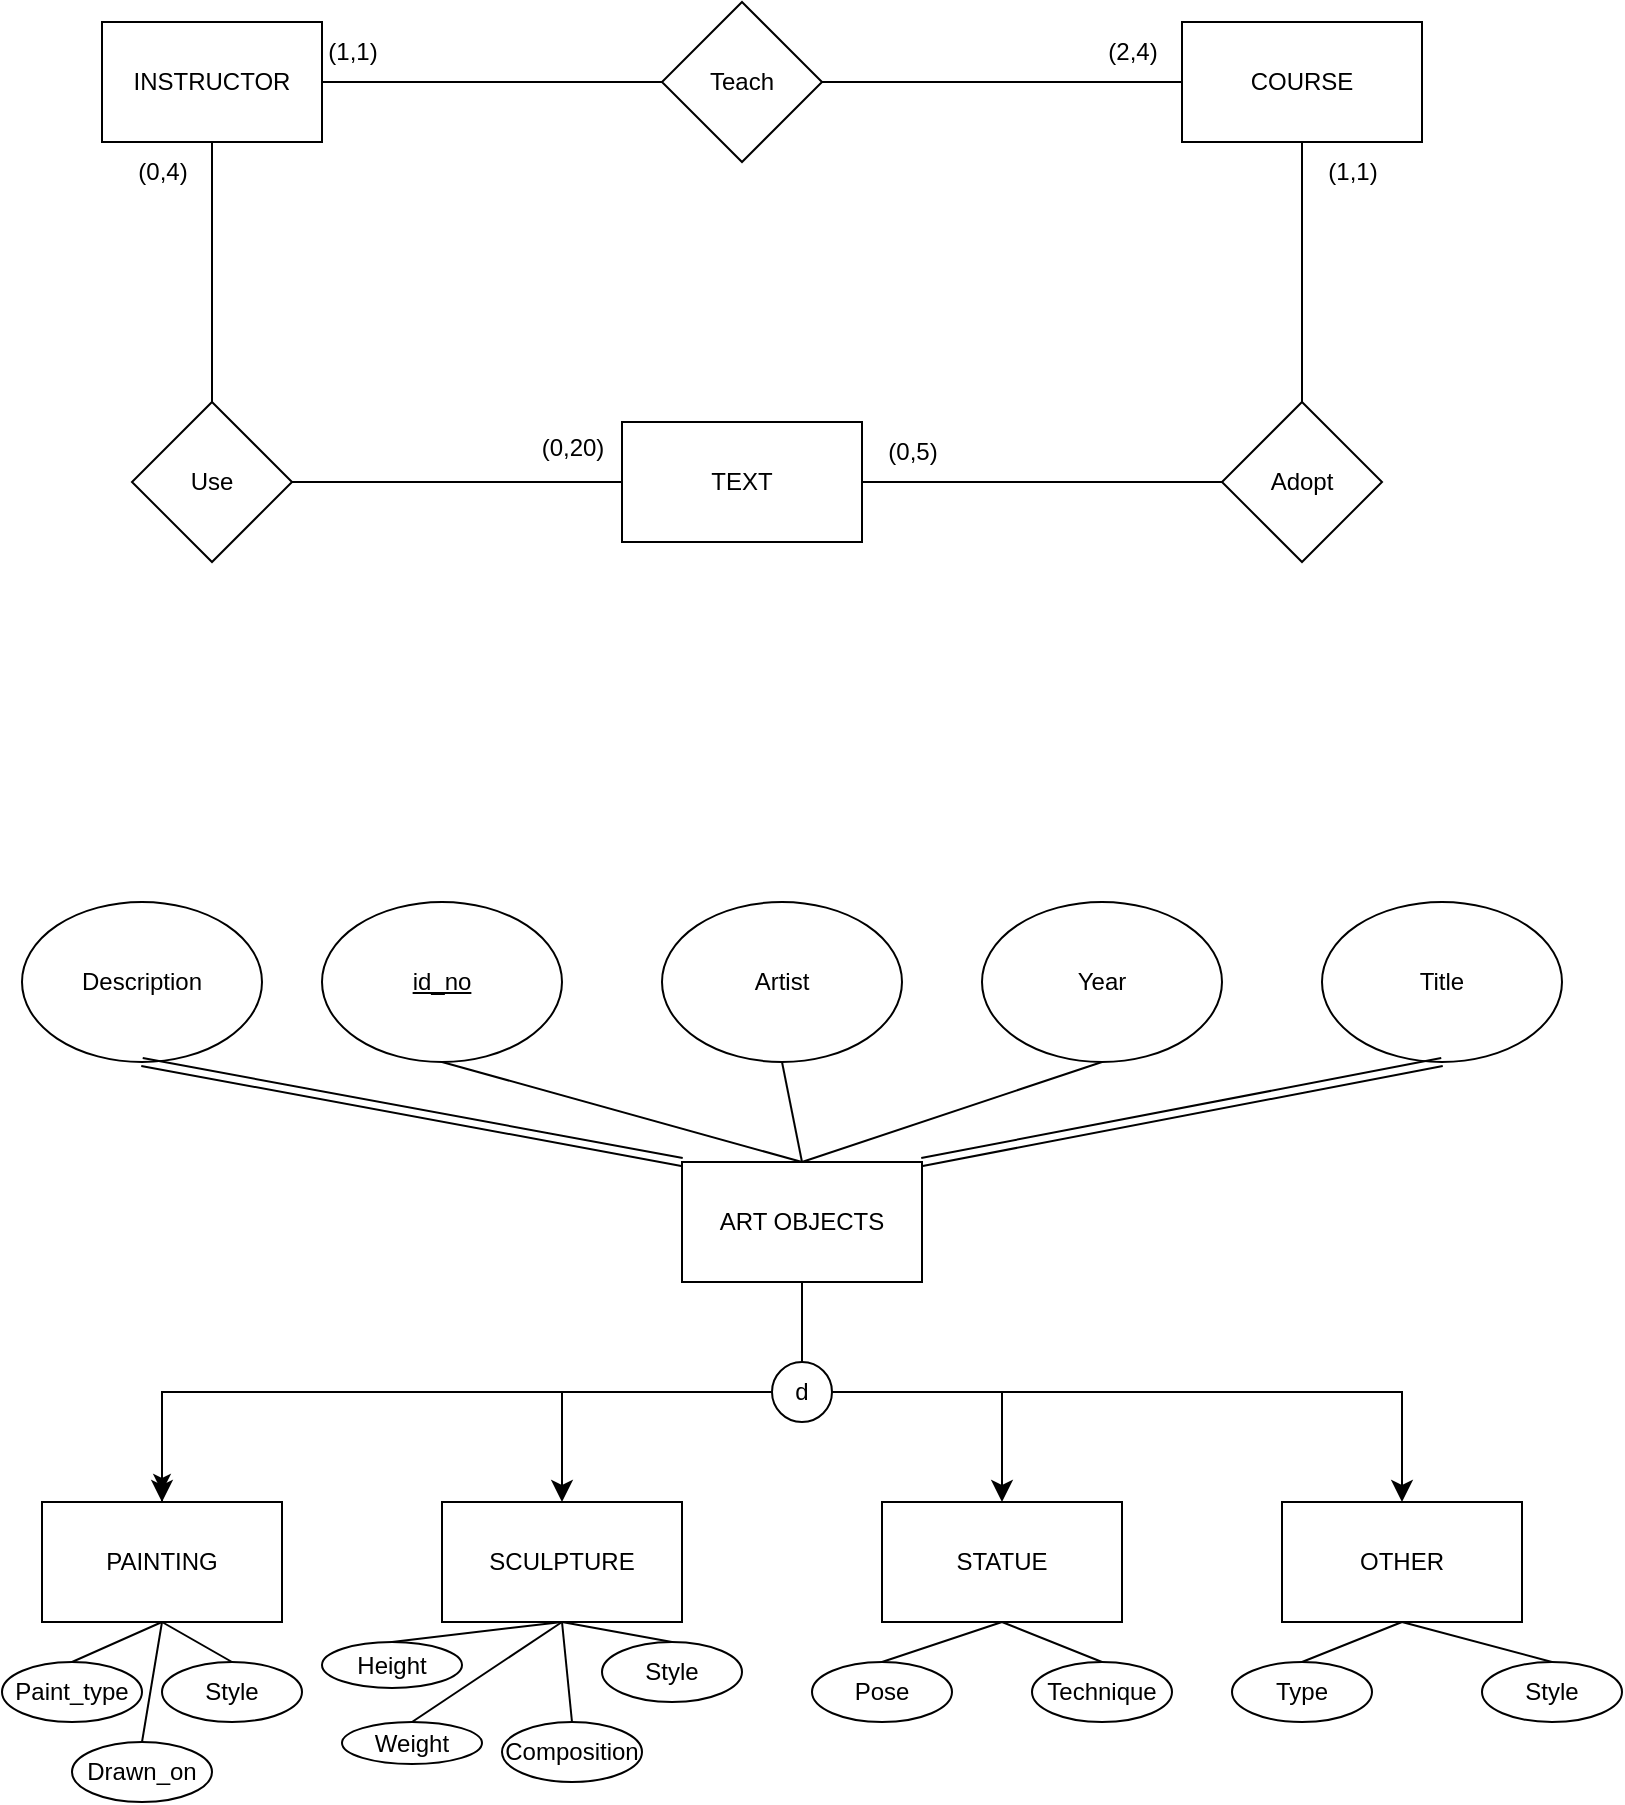 <mxfile version="23.1.2" type="github" pages="2">
  <diagram name="Page-1" id="CaNZ8n2m0tggLO_jEfQz">
    <mxGraphModel dx="1042" dy="617" grid="1" gridSize="10" guides="1" tooltips="1" connect="1" arrows="1" fold="1" page="1" pageScale="1" pageWidth="850" pageHeight="1100" math="0" shadow="0">
      <root>
        <mxCell id="0" />
        <mxCell id="1" parent="0" />
        <mxCell id="p_BzXTWLdtQN97JeLFjP-1" value="INSTRUCTOR" style="rounded=0;whiteSpace=wrap;html=1;" parent="1" vertex="1">
          <mxGeometry x="70" y="90" width="110" height="60" as="geometry" />
        </mxCell>
        <mxCell id="p_BzXTWLdtQN97JeLFjP-2" value="COURSE" style="rounded=0;whiteSpace=wrap;html=1;" parent="1" vertex="1">
          <mxGeometry x="610" y="90" width="120" height="60" as="geometry" />
        </mxCell>
        <mxCell id="p_BzXTWLdtQN97JeLFjP-3" value="TEXT" style="rounded=0;whiteSpace=wrap;html=1;" parent="1" vertex="1">
          <mxGeometry x="330" y="290" width="120" height="60" as="geometry" />
        </mxCell>
        <mxCell id="p_BzXTWLdtQN97JeLFjP-4" value="Teach" style="rhombus;whiteSpace=wrap;html=1;" parent="1" vertex="1">
          <mxGeometry x="350" y="80" width="80" height="80" as="geometry" />
        </mxCell>
        <mxCell id="p_BzXTWLdtQN97JeLFjP-5" value="Use" style="rhombus;whiteSpace=wrap;html=1;" parent="1" vertex="1">
          <mxGeometry x="85" y="280" width="80" height="80" as="geometry" />
        </mxCell>
        <mxCell id="p_BzXTWLdtQN97JeLFjP-6" value="Adopt" style="rhombus;whiteSpace=wrap;html=1;" parent="1" vertex="1">
          <mxGeometry x="630" y="280" width="80" height="80" as="geometry" />
        </mxCell>
        <mxCell id="p_BzXTWLdtQN97JeLFjP-7" value="" style="endArrow=none;html=1;rounded=0;entryX=0.5;entryY=1;entryDx=0;entryDy=0;exitX=0.5;exitY=0;exitDx=0;exitDy=0;" parent="1" source="p_BzXTWLdtQN97JeLFjP-6" target="p_BzXTWLdtQN97JeLFjP-2" edge="1">
          <mxGeometry width="50" height="50" relative="1" as="geometry">
            <mxPoint x="670" y="270" as="sourcePoint" />
            <mxPoint x="450" y="300" as="targetPoint" />
          </mxGeometry>
        </mxCell>
        <mxCell id="p_BzXTWLdtQN97JeLFjP-8" value="" style="endArrow=none;html=1;rounded=0;entryX=1;entryY=0.5;entryDx=0;entryDy=0;exitX=0;exitY=0.5;exitDx=0;exitDy=0;" parent="1" source="p_BzXTWLdtQN97JeLFjP-2" target="p_BzXTWLdtQN97JeLFjP-4" edge="1">
          <mxGeometry width="50" height="50" relative="1" as="geometry">
            <mxPoint x="400" y="350" as="sourcePoint" />
            <mxPoint x="450" y="300" as="targetPoint" />
          </mxGeometry>
        </mxCell>
        <mxCell id="p_BzXTWLdtQN97JeLFjP-9" value="" style="endArrow=none;html=1;rounded=0;exitX=1;exitY=0.5;exitDx=0;exitDy=0;entryX=0;entryY=0.5;entryDx=0;entryDy=0;" parent="1" source="p_BzXTWLdtQN97JeLFjP-1" target="p_BzXTWLdtQN97JeLFjP-4" edge="1">
          <mxGeometry width="50" height="50" relative="1" as="geometry">
            <mxPoint x="400" y="350" as="sourcePoint" />
            <mxPoint x="450" y="300" as="targetPoint" />
          </mxGeometry>
        </mxCell>
        <mxCell id="p_BzXTWLdtQN97JeLFjP-10" value="" style="endArrow=none;html=1;rounded=0;exitX=0;exitY=0.5;exitDx=0;exitDy=0;entryX=1;entryY=0.5;entryDx=0;entryDy=0;" parent="1" source="p_BzXTWLdtQN97JeLFjP-6" target="p_BzXTWLdtQN97JeLFjP-3" edge="1">
          <mxGeometry width="50" height="50" relative="1" as="geometry">
            <mxPoint x="400" y="350" as="sourcePoint" />
            <mxPoint x="450" y="300" as="targetPoint" />
          </mxGeometry>
        </mxCell>
        <mxCell id="p_BzXTWLdtQN97JeLFjP-11" value="" style="endArrow=none;html=1;rounded=0;entryX=1;entryY=0.5;entryDx=0;entryDy=0;exitX=0;exitY=0.5;exitDx=0;exitDy=0;" parent="1" source="p_BzXTWLdtQN97JeLFjP-3" target="p_BzXTWLdtQN97JeLFjP-5" edge="1">
          <mxGeometry width="50" height="50" relative="1" as="geometry">
            <mxPoint x="400" y="350" as="sourcePoint" />
            <mxPoint x="450" y="300" as="targetPoint" />
          </mxGeometry>
        </mxCell>
        <mxCell id="p_BzXTWLdtQN97JeLFjP-12" value="" style="endArrow=none;html=1;rounded=0;entryX=0.5;entryY=1;entryDx=0;entryDy=0;" parent="1" source="p_BzXTWLdtQN97JeLFjP-5" target="p_BzXTWLdtQN97JeLFjP-1" edge="1">
          <mxGeometry width="50" height="50" relative="1" as="geometry">
            <mxPoint x="400" y="350" as="sourcePoint" />
            <mxPoint x="450" y="300" as="targetPoint" />
          </mxGeometry>
        </mxCell>
        <mxCell id="p_BzXTWLdtQN97JeLFjP-13" value="(2,4)" style="text;html=1;align=center;verticalAlign=middle;resizable=0;points=[];autosize=1;strokeColor=none;fillColor=none;" parent="1" vertex="1">
          <mxGeometry x="560" y="90" width="50" height="30" as="geometry" />
        </mxCell>
        <mxCell id="p_BzXTWLdtQN97JeLFjP-15" value="(1,1)" style="text;html=1;align=center;verticalAlign=middle;resizable=0;points=[];autosize=1;strokeColor=none;fillColor=none;" parent="1" vertex="1">
          <mxGeometry x="670" y="150" width="50" height="30" as="geometry" />
        </mxCell>
        <mxCell id="p_BzXTWLdtQN97JeLFjP-16" value="(0,5)" style="text;html=1;align=center;verticalAlign=middle;resizable=0;points=[];autosize=1;strokeColor=none;fillColor=none;" parent="1" vertex="1">
          <mxGeometry x="450" y="290" width="50" height="30" as="geometry" />
        </mxCell>
        <mxCell id="p_BzXTWLdtQN97JeLFjP-17" value="(0,20)" style="text;html=1;align=center;verticalAlign=middle;resizable=0;points=[];autosize=1;strokeColor=none;fillColor=none;" parent="1" vertex="1">
          <mxGeometry x="280" y="288" width="50" height="30" as="geometry" />
        </mxCell>
        <mxCell id="p_BzXTWLdtQN97JeLFjP-18" value="ART OBJECTS" style="rounded=0;whiteSpace=wrap;html=1;" parent="1" vertex="1">
          <mxGeometry x="360" y="660" width="120" height="60" as="geometry" />
        </mxCell>
        <mxCell id="p_BzXTWLdtQN97JeLFjP-19" value="&lt;u&gt;id_no&lt;/u&gt;" style="ellipse;whiteSpace=wrap;html=1;" parent="1" vertex="1">
          <mxGeometry x="180" y="530" width="120" height="80" as="geometry" />
        </mxCell>
        <mxCell id="p_BzXTWLdtQN97JeLFjP-20" value="Artist" style="ellipse;whiteSpace=wrap;html=1;" parent="1" vertex="1">
          <mxGeometry x="350" y="530" width="120" height="80" as="geometry" />
        </mxCell>
        <mxCell id="p_BzXTWLdtQN97JeLFjP-21" value="Year" style="ellipse;whiteSpace=wrap;html=1;" parent="1" vertex="1">
          <mxGeometry x="510" y="530" width="120" height="80" as="geometry" />
        </mxCell>
        <mxCell id="p_BzXTWLdtQN97JeLFjP-22" value="Title" style="ellipse;whiteSpace=wrap;html=1;" parent="1" vertex="1">
          <mxGeometry x="680" y="530" width="120" height="80" as="geometry" />
        </mxCell>
        <mxCell id="p_BzXTWLdtQN97JeLFjP-23" value="Description" style="ellipse;whiteSpace=wrap;html=1;" parent="1" vertex="1">
          <mxGeometry x="30" y="530" width="120" height="80" as="geometry" />
        </mxCell>
        <mxCell id="p_BzXTWLdtQN97JeLFjP-24" value="" style="endArrow=none;html=1;rounded=0;entryX=0.5;entryY=1;entryDx=0;entryDy=0;exitX=0.5;exitY=0;exitDx=0;exitDy=0;" parent="1" source="p_BzXTWLdtQN97JeLFjP-18" target="p_BzXTWLdtQN97JeLFjP-20" edge="1">
          <mxGeometry width="50" height="50" relative="1" as="geometry">
            <mxPoint x="400" y="720" as="sourcePoint" />
            <mxPoint x="450" y="670" as="targetPoint" />
          </mxGeometry>
        </mxCell>
        <mxCell id="p_BzXTWLdtQN97JeLFjP-25" value="" style="endArrow=none;html=1;rounded=0;entryX=0.5;entryY=1;entryDx=0;entryDy=0;exitX=0.5;exitY=0;exitDx=0;exitDy=0;" parent="1" source="p_BzXTWLdtQN97JeLFjP-18" target="p_BzXTWLdtQN97JeLFjP-21" edge="1">
          <mxGeometry width="50" height="50" relative="1" as="geometry">
            <mxPoint x="400" y="720" as="sourcePoint" />
            <mxPoint x="450" y="670" as="targetPoint" />
          </mxGeometry>
        </mxCell>
        <mxCell id="p_BzXTWLdtQN97JeLFjP-27" value="" style="endArrow=none;html=1;rounded=0;entryX=0.5;entryY=1;entryDx=0;entryDy=0;exitX=0.5;exitY=0;exitDx=0;exitDy=0;" parent="1" source="p_BzXTWLdtQN97JeLFjP-18" target="p_BzXTWLdtQN97JeLFjP-19" edge="1">
          <mxGeometry width="50" height="50" relative="1" as="geometry">
            <mxPoint x="400" y="720" as="sourcePoint" />
            <mxPoint x="450" y="670" as="targetPoint" />
          </mxGeometry>
        </mxCell>
        <mxCell id="p_BzXTWLdtQN97JeLFjP-29" value="" style="shape=link;html=1;rounded=0;exitX=0.5;exitY=1;exitDx=0;exitDy=0;entryX=0;entryY=0;entryDx=0;entryDy=0;" parent="1" source="p_BzXTWLdtQN97JeLFjP-23" target="p_BzXTWLdtQN97JeLFjP-18" edge="1">
          <mxGeometry width="100" relative="1" as="geometry">
            <mxPoint x="370" y="690" as="sourcePoint" />
            <mxPoint x="470" y="690" as="targetPoint" />
          </mxGeometry>
        </mxCell>
        <mxCell id="p_BzXTWLdtQN97JeLFjP-30" value="" style="shape=link;html=1;rounded=0;entryX=0.5;entryY=1;entryDx=0;entryDy=0;exitX=1;exitY=0;exitDx=0;exitDy=0;" parent="1" source="p_BzXTWLdtQN97JeLFjP-18" target="p_BzXTWLdtQN97JeLFjP-22" edge="1">
          <mxGeometry width="100" relative="1" as="geometry">
            <mxPoint x="370" y="690" as="sourcePoint" />
            <mxPoint x="470" y="690" as="targetPoint" />
          </mxGeometry>
        </mxCell>
        <mxCell id="p_BzXTWLdtQN97JeLFjP-31" value="d" style="ellipse;whiteSpace=wrap;html=1;aspect=fixed;" parent="1" vertex="1">
          <mxGeometry x="405" y="760" width="30" height="30" as="geometry" />
        </mxCell>
        <mxCell id="p_BzXTWLdtQN97JeLFjP-32" value="" style="endArrow=none;html=1;rounded=0;entryX=0.5;entryY=0;entryDx=0;entryDy=0;exitX=0.5;exitY=1;exitDx=0;exitDy=0;" parent="1" source="p_BzXTWLdtQN97JeLFjP-18" target="p_BzXTWLdtQN97JeLFjP-31" edge="1">
          <mxGeometry width="50" height="50" relative="1" as="geometry">
            <mxPoint x="400" y="720" as="sourcePoint" />
            <mxPoint x="450" y="670" as="targetPoint" />
          </mxGeometry>
        </mxCell>
        <mxCell id="p_BzXTWLdtQN97JeLFjP-40" style="edgeStyle=orthogonalEdgeStyle;rounded=0;orthogonalLoop=1;jettySize=auto;html=1;" parent="1" source="p_BzXTWLdtQN97JeLFjP-33" edge="1">
          <mxGeometry relative="1" as="geometry">
            <mxPoint x="100" y="825" as="targetPoint" />
          </mxGeometry>
        </mxCell>
        <mxCell id="p_BzXTWLdtQN97JeLFjP-33" value="PAINTING" style="rounded=0;whiteSpace=wrap;html=1;" parent="1" vertex="1">
          <mxGeometry x="40" y="830" width="120" height="60" as="geometry" />
        </mxCell>
        <mxCell id="p_BzXTWLdtQN97JeLFjP-34" value="SCULPTURE" style="rounded=0;whiteSpace=wrap;html=1;" parent="1" vertex="1">
          <mxGeometry x="240" y="830" width="120" height="60" as="geometry" />
        </mxCell>
        <mxCell id="p_BzXTWLdtQN97JeLFjP-35" value="STATUE" style="rounded=0;whiteSpace=wrap;html=1;" parent="1" vertex="1">
          <mxGeometry x="460" y="830" width="120" height="60" as="geometry" />
        </mxCell>
        <mxCell id="p_BzXTWLdtQN97JeLFjP-36" value="OTHER" style="rounded=0;whiteSpace=wrap;html=1;" parent="1" vertex="1">
          <mxGeometry x="660" y="830" width="120" height="60" as="geometry" />
        </mxCell>
        <mxCell id="p_BzXTWLdtQN97JeLFjP-37" value="" style="edgeStyle=segmentEdgeStyle;endArrow=classic;html=1;curved=0;rounded=0;endSize=8;startSize=8;exitX=1;exitY=0.5;exitDx=0;exitDy=0;entryX=0.5;entryY=0;entryDx=0;entryDy=0;" parent="1" source="p_BzXTWLdtQN97JeLFjP-31" target="p_BzXTWLdtQN97JeLFjP-36" edge="1">
          <mxGeometry width="50" height="50" relative="1" as="geometry">
            <mxPoint x="400" y="830" as="sourcePoint" />
            <mxPoint x="450" y="780" as="targetPoint" />
          </mxGeometry>
        </mxCell>
        <mxCell id="p_BzXTWLdtQN97JeLFjP-38" value="" style="edgeStyle=segmentEdgeStyle;endArrow=classic;html=1;curved=0;rounded=0;endSize=8;startSize=8;entryX=0.5;entryY=0;entryDx=0;entryDy=0;exitX=1;exitY=0.5;exitDx=0;exitDy=0;" parent="1" source="p_BzXTWLdtQN97JeLFjP-31" target="p_BzXTWLdtQN97JeLFjP-35" edge="1">
          <mxGeometry width="50" height="50" relative="1" as="geometry">
            <mxPoint x="400" y="830" as="sourcePoint" />
            <mxPoint x="450" y="780" as="targetPoint" />
          </mxGeometry>
        </mxCell>
        <mxCell id="p_BzXTWLdtQN97JeLFjP-39" value="" style="edgeStyle=segmentEdgeStyle;endArrow=classic;html=1;curved=0;rounded=0;endSize=8;startSize=8;exitX=0;exitY=0.5;exitDx=0;exitDy=0;entryX=0.5;entryY=0;entryDx=0;entryDy=0;" parent="1" source="p_BzXTWLdtQN97JeLFjP-31" target="p_BzXTWLdtQN97JeLFjP-33" edge="1">
          <mxGeometry width="50" height="50" relative="1" as="geometry">
            <mxPoint x="400" y="830" as="sourcePoint" />
            <mxPoint x="100" y="820" as="targetPoint" />
          </mxGeometry>
        </mxCell>
        <mxCell id="p_BzXTWLdtQN97JeLFjP-41" value="" style="edgeStyle=segmentEdgeStyle;endArrow=classic;html=1;curved=0;rounded=0;endSize=8;startSize=8;exitX=0;exitY=0.5;exitDx=0;exitDy=0;entryX=0.5;entryY=0;entryDx=0;entryDy=0;" parent="1" source="p_BzXTWLdtQN97JeLFjP-31" target="p_BzXTWLdtQN97JeLFjP-34" edge="1">
          <mxGeometry width="50" height="50" relative="1" as="geometry">
            <mxPoint x="400" y="830" as="sourcePoint" />
            <mxPoint x="450" y="780" as="targetPoint" />
          </mxGeometry>
        </mxCell>
        <mxCell id="p_BzXTWLdtQN97JeLFjP-42" value="Height" style="ellipse;whiteSpace=wrap;html=1;" parent="1" vertex="1">
          <mxGeometry x="180" y="900" width="70" height="23" as="geometry" />
        </mxCell>
        <mxCell id="p_BzXTWLdtQN97JeLFjP-43" value="Weight" style="ellipse;whiteSpace=wrap;html=1;" parent="1" vertex="1">
          <mxGeometry x="190" y="940" width="70" height="21" as="geometry" />
        </mxCell>
        <mxCell id="p_BzXTWLdtQN97JeLFjP-44" value="Composition" style="ellipse;whiteSpace=wrap;html=1;" parent="1" vertex="1">
          <mxGeometry x="270" y="940" width="70" height="30" as="geometry" />
        </mxCell>
        <mxCell id="p_BzXTWLdtQN97JeLFjP-45" value="Style" style="ellipse;whiteSpace=wrap;html=1;" parent="1" vertex="1">
          <mxGeometry x="320" y="900" width="70" height="30" as="geometry" />
        </mxCell>
        <mxCell id="p_BzXTWLdtQN97JeLFjP-48" value="" style="endArrow=none;html=1;rounded=0;exitX=0.5;exitY=1;exitDx=0;exitDy=0;entryX=0.5;entryY=0;entryDx=0;entryDy=0;" parent="1" source="p_BzXTWLdtQN97JeLFjP-34" target="p_BzXTWLdtQN97JeLFjP-42" edge="1">
          <mxGeometry width="50" height="50" relative="1" as="geometry">
            <mxPoint x="400" y="870" as="sourcePoint" />
            <mxPoint x="450" y="820" as="targetPoint" />
          </mxGeometry>
        </mxCell>
        <mxCell id="p_BzXTWLdtQN97JeLFjP-49" value="" style="endArrow=none;html=1;rounded=0;exitX=0.5;exitY=1;exitDx=0;exitDy=0;entryX=0.5;entryY=0;entryDx=0;entryDy=0;" parent="1" source="p_BzXTWLdtQN97JeLFjP-34" target="p_BzXTWLdtQN97JeLFjP-43" edge="1">
          <mxGeometry width="50" height="50" relative="1" as="geometry">
            <mxPoint x="400" y="870" as="sourcePoint" />
            <mxPoint x="450" y="820" as="targetPoint" />
          </mxGeometry>
        </mxCell>
        <mxCell id="p_BzXTWLdtQN97JeLFjP-50" value="" style="endArrow=none;html=1;rounded=0;exitX=0.5;exitY=1;exitDx=0;exitDy=0;entryX=0.5;entryY=0;entryDx=0;entryDy=0;" parent="1" source="p_BzXTWLdtQN97JeLFjP-34" target="p_BzXTWLdtQN97JeLFjP-44" edge="1">
          <mxGeometry width="50" height="50" relative="1" as="geometry">
            <mxPoint x="400" y="870" as="sourcePoint" />
            <mxPoint x="450" y="820" as="targetPoint" />
          </mxGeometry>
        </mxCell>
        <mxCell id="p_BzXTWLdtQN97JeLFjP-51" value="" style="endArrow=none;html=1;rounded=0;exitX=0.5;exitY=1;exitDx=0;exitDy=0;entryX=0.5;entryY=0;entryDx=0;entryDy=0;" parent="1" source="p_BzXTWLdtQN97JeLFjP-34" target="p_BzXTWLdtQN97JeLFjP-45" edge="1">
          <mxGeometry width="50" height="50" relative="1" as="geometry">
            <mxPoint x="400" y="870" as="sourcePoint" />
            <mxPoint x="450" y="820" as="targetPoint" />
          </mxGeometry>
        </mxCell>
        <mxCell id="p_BzXTWLdtQN97JeLFjP-52" value="Pose" style="ellipse;whiteSpace=wrap;html=1;" parent="1" vertex="1">
          <mxGeometry x="425" y="910" width="70" height="30" as="geometry" />
        </mxCell>
        <mxCell id="p_BzXTWLdtQN97JeLFjP-53" value="Technique" style="ellipse;whiteSpace=wrap;html=1;" parent="1" vertex="1">
          <mxGeometry x="535" y="910" width="70" height="30" as="geometry" />
        </mxCell>
        <mxCell id="p_BzXTWLdtQN97JeLFjP-54" value="" style="endArrow=none;html=1;rounded=0;exitX=0.5;exitY=0;exitDx=0;exitDy=0;entryX=0.5;entryY=1;entryDx=0;entryDy=0;" parent="1" source="p_BzXTWLdtQN97JeLFjP-52" target="p_BzXTWLdtQN97JeLFjP-35" edge="1">
          <mxGeometry width="50" height="50" relative="1" as="geometry">
            <mxPoint x="310" y="900" as="sourcePoint" />
            <mxPoint x="315" y="950" as="targetPoint" />
          </mxGeometry>
        </mxCell>
        <mxCell id="p_BzXTWLdtQN97JeLFjP-55" value="" style="endArrow=none;html=1;rounded=0;exitX=0.5;exitY=0;exitDx=0;exitDy=0;entryX=0.5;entryY=1;entryDx=0;entryDy=0;" parent="1" source="p_BzXTWLdtQN97JeLFjP-53" target="p_BzXTWLdtQN97JeLFjP-35" edge="1">
          <mxGeometry width="50" height="50" relative="1" as="geometry">
            <mxPoint x="495" y="930" as="sourcePoint" />
            <mxPoint x="530" y="900" as="targetPoint" />
          </mxGeometry>
        </mxCell>
        <mxCell id="p_BzXTWLdtQN97JeLFjP-56" value="Type" style="ellipse;whiteSpace=wrap;html=1;" parent="1" vertex="1">
          <mxGeometry x="635" y="910" width="70" height="30" as="geometry" />
        </mxCell>
        <mxCell id="p_BzXTWLdtQN97JeLFjP-57" value="Style" style="ellipse;whiteSpace=wrap;html=1;" parent="1" vertex="1">
          <mxGeometry x="760" y="910" width="70" height="30" as="geometry" />
        </mxCell>
        <mxCell id="p_BzXTWLdtQN97JeLFjP-58" value="" style="endArrow=none;html=1;rounded=0;exitX=0.5;exitY=1;exitDx=0;exitDy=0;entryX=0.5;entryY=0;entryDx=0;entryDy=0;" parent="1" source="p_BzXTWLdtQN97JeLFjP-36" target="p_BzXTWLdtQN97JeLFjP-56" edge="1">
          <mxGeometry width="50" height="50" relative="1" as="geometry">
            <mxPoint x="580" y="920" as="sourcePoint" />
            <mxPoint x="530" y="900" as="targetPoint" />
          </mxGeometry>
        </mxCell>
        <mxCell id="p_BzXTWLdtQN97JeLFjP-59" value="" style="endArrow=none;html=1;rounded=0;exitX=0.5;exitY=1;exitDx=0;exitDy=0;entryX=0.5;entryY=0;entryDx=0;entryDy=0;" parent="1" source="p_BzXTWLdtQN97JeLFjP-36" target="p_BzXTWLdtQN97JeLFjP-57" edge="1">
          <mxGeometry width="50" height="50" relative="1" as="geometry">
            <mxPoint x="730" y="900" as="sourcePoint" />
            <mxPoint x="705" y="920" as="targetPoint" />
          </mxGeometry>
        </mxCell>
        <mxCell id="p_BzXTWLdtQN97JeLFjP-61" value="Paint_type" style="ellipse;whiteSpace=wrap;html=1;" parent="1" vertex="1">
          <mxGeometry x="20" y="910" width="70" height="30" as="geometry" />
        </mxCell>
        <mxCell id="p_BzXTWLdtQN97JeLFjP-63" value="Style" style="ellipse;whiteSpace=wrap;html=1;" parent="1" vertex="1">
          <mxGeometry x="100" y="910" width="70" height="30" as="geometry" />
        </mxCell>
        <mxCell id="p_BzXTWLdtQN97JeLFjP-64" value="Drawn_on" style="ellipse;whiteSpace=wrap;html=1;" parent="1" vertex="1">
          <mxGeometry x="55" y="950" width="70" height="30" as="geometry" />
        </mxCell>
        <mxCell id="p_BzXTWLdtQN97JeLFjP-65" value="" style="endArrow=none;html=1;rounded=0;exitX=0.5;exitY=0;exitDx=0;exitDy=0;entryX=0.5;entryY=1;entryDx=0;entryDy=0;" parent="1" source="p_BzXTWLdtQN97JeLFjP-64" target="p_BzXTWLdtQN97JeLFjP-33" edge="1">
          <mxGeometry width="50" height="50" relative="1" as="geometry">
            <mxPoint x="310" y="900" as="sourcePoint" />
            <mxPoint x="235" y="950" as="targetPoint" />
          </mxGeometry>
        </mxCell>
        <mxCell id="p_BzXTWLdtQN97JeLFjP-66" value="" style="endArrow=none;html=1;rounded=0;exitX=0.5;exitY=0;exitDx=0;exitDy=0;entryX=0.5;entryY=1;entryDx=0;entryDy=0;" parent="1" source="p_BzXTWLdtQN97JeLFjP-63" target="p_BzXTWLdtQN97JeLFjP-33" edge="1">
          <mxGeometry width="50" height="50" relative="1" as="geometry">
            <mxPoint x="100" y="990" as="sourcePoint" />
            <mxPoint x="110" y="900" as="targetPoint" />
          </mxGeometry>
        </mxCell>
        <mxCell id="p_BzXTWLdtQN97JeLFjP-67" value="" style="endArrow=none;html=1;rounded=0;exitX=0.5;exitY=0;exitDx=0;exitDy=0;" parent="1" source="p_BzXTWLdtQN97JeLFjP-61" edge="1">
          <mxGeometry width="50" height="50" relative="1" as="geometry">
            <mxPoint x="145" y="920" as="sourcePoint" />
            <mxPoint x="100" y="890" as="targetPoint" />
          </mxGeometry>
        </mxCell>
        <mxCell id="jRf7b5fxW3TEgO4AXqEt-1" value="(1,1)" style="text;html=1;align=center;verticalAlign=middle;resizable=0;points=[];autosize=1;strokeColor=none;fillColor=none;" parent="1" vertex="1">
          <mxGeometry x="170" y="90" width="50" height="30" as="geometry" />
        </mxCell>
        <mxCell id="jRf7b5fxW3TEgO4AXqEt-2" value="(0,4)" style="text;html=1;align=center;verticalAlign=middle;resizable=0;points=[];autosize=1;strokeColor=none;fillColor=none;" parent="1" vertex="1">
          <mxGeometry x="75" y="150" width="50" height="30" as="geometry" />
        </mxCell>
      </root>
    </mxGraphModel>
  </diagram>
  <diagram id="5tnAK3UPR6_25jn0reDR" name="Page-2">
    <mxGraphModel dx="1042" dy="617" grid="1" gridSize="10" guides="1" tooltips="1" connect="1" arrows="1" fold="1" page="1" pageScale="1" pageWidth="850" pageHeight="1100" math="0" shadow="0">
      <root>
        <mxCell id="0" />
        <mxCell id="1" parent="0" />
        <mxCell id="ofuwWuKVUOFoIoQXVDoA-1" value="MUSICIAN" style="rounded=0;whiteSpace=wrap;html=1;" parent="1" vertex="1">
          <mxGeometry x="120" y="40" width="120" height="60" as="geometry" />
        </mxCell>
        <mxCell id="ofuwWuKVUOFoIoQXVDoA-2" value="BAND" style="rounded=0;whiteSpace=wrap;html=1;" parent="1" vertex="1">
          <mxGeometry x="600" y="40" width="120" height="60" as="geometry" />
        </mxCell>
        <mxCell id="ofuwWuKVUOFoIoQXVDoA-3" value="ALBUM" style="rounded=0;whiteSpace=wrap;html=1;" parent="1" vertex="1">
          <mxGeometry x="600" y="355" width="120" height="60" as="geometry" />
        </mxCell>
        <mxCell id="ofuwWuKVUOFoIoQXVDoA-4" value="SONG" style="rounded=0;whiteSpace=wrap;html=1;" parent="1" vertex="1">
          <mxGeometry x="120" y="370" width="120" height="60" as="geometry" />
        </mxCell>
        <mxCell id="ofuwWuKVUOFoIoQXVDoA-5" value="member of" style="rhombus;whiteSpace=wrap;html=1;" parent="1" vertex="1">
          <mxGeometry x="380" y="30" width="80" height="80" as="geometry" />
        </mxCell>
        <mxCell id="ofuwWuKVUOFoIoQXVDoA-6" value="record" style="rhombus;whiteSpace=wrap;html=1;" parent="1" vertex="1">
          <mxGeometry x="620" y="180" width="80" height="80" as="geometry" />
        </mxCell>
        <mxCell id="ofuwWuKVUOFoIoQXVDoA-7" value="produce" style="rhombus;whiteSpace=wrap;html=1;" parent="1" vertex="1">
          <mxGeometry x="380" y="180" width="80" height="80" as="geometry" />
        </mxCell>
        <mxCell id="ofuwWuKVUOFoIoQXVDoA-8" value="belong to" style="rhombus;whiteSpace=wrap;html=1;" parent="1" vertex="1">
          <mxGeometry x="380" y="360" width="80" height="80" as="geometry" />
        </mxCell>
        <mxCell id="ofuwWuKVUOFoIoQXVDoA-9" value="" style="shape=link;html=1;rounded=0;entryX=0;entryY=0.5;entryDx=0;entryDy=0;" parent="1" source="ofuwWuKVUOFoIoQXVDoA-5" target="ofuwWuKVUOFoIoQXVDoA-2" edge="1">
          <mxGeometry relative="1" as="geometry">
            <mxPoint x="340" y="220" as="sourcePoint" />
            <mxPoint x="500" y="220" as="targetPoint" />
          </mxGeometry>
        </mxCell>
        <mxCell id="ofuwWuKVUOFoIoQXVDoA-10" value="1" style="resizable=0;html=1;whiteSpace=wrap;align=right;verticalAlign=bottom;" parent="ofuwWuKVUOFoIoQXVDoA-9" connectable="0" vertex="1">
          <mxGeometry x="1" relative="1" as="geometry">
            <mxPoint x="-5" y="-9" as="offset" />
          </mxGeometry>
        </mxCell>
        <mxCell id="ofuwWuKVUOFoIoQXVDoA-11" value="" style="shape=link;html=1;rounded=0;entryX=0;entryY=0.75;entryDx=0;entryDy=0;exitX=1;exitY=0.5;exitDx=0;exitDy=0;" parent="1" source="ofuwWuKVUOFoIoQXVDoA-8" target="ofuwWuKVUOFoIoQXVDoA-3" edge="1">
          <mxGeometry relative="1" as="geometry">
            <mxPoint x="470" y="80" as="sourcePoint" />
            <mxPoint x="650" y="80" as="targetPoint" />
          </mxGeometry>
        </mxCell>
        <mxCell id="ofuwWuKVUOFoIoQXVDoA-12" value="1" style="resizable=0;html=1;whiteSpace=wrap;align=right;verticalAlign=bottom;" parent="ofuwWuKVUOFoIoQXVDoA-11" connectable="0" vertex="1">
          <mxGeometry x="1" relative="1" as="geometry" />
        </mxCell>
        <mxCell id="ofuwWuKVUOFoIoQXVDoA-13" value="" style="endArrow=none;html=1;rounded=0;entryX=0.5;entryY=1;entryDx=0;entryDy=0;exitX=0.5;exitY=0;exitDx=0;exitDy=0;" parent="1" source="ofuwWuKVUOFoIoQXVDoA-6" target="ofuwWuKVUOFoIoQXVDoA-2" edge="1">
          <mxGeometry relative="1" as="geometry">
            <mxPoint x="340" y="220" as="sourcePoint" />
            <mxPoint x="500" y="220" as="targetPoint" />
          </mxGeometry>
        </mxCell>
        <mxCell id="ofuwWuKVUOFoIoQXVDoA-14" value="1" style="resizable=0;html=1;whiteSpace=wrap;align=right;verticalAlign=bottom;" parent="ofuwWuKVUOFoIoQXVDoA-13" connectable="0" vertex="1">
          <mxGeometry x="1" relative="1" as="geometry">
            <mxPoint x="-10" y="20" as="offset" />
          </mxGeometry>
        </mxCell>
        <mxCell id="ofuwWuKVUOFoIoQXVDoA-15" value="" style="shape=link;html=1;rounded=0;entryX=0.5;entryY=0;entryDx=0;entryDy=0;exitX=0.5;exitY=1;exitDx=0;exitDy=0;" parent="1" source="ofuwWuKVUOFoIoQXVDoA-6" target="ofuwWuKVUOFoIoQXVDoA-3" edge="1">
          <mxGeometry relative="1" as="geometry">
            <mxPoint x="340" y="220" as="sourcePoint" />
            <mxPoint x="500" y="220" as="targetPoint" />
          </mxGeometry>
        </mxCell>
        <mxCell id="ofuwWuKVUOFoIoQXVDoA-16" value="N" style="resizable=0;html=1;whiteSpace=wrap;align=right;verticalAlign=bottom;" parent="ofuwWuKVUOFoIoQXVDoA-15" connectable="0" vertex="1">
          <mxGeometry x="1" relative="1" as="geometry">
            <mxPoint x="-10" as="offset" />
          </mxGeometry>
        </mxCell>
        <mxCell id="ofuwWuKVUOFoIoQXVDoA-17" value="" style="shape=link;html=1;rounded=0;entryX=1;entryY=0.5;entryDx=0;entryDy=0;exitX=0;exitY=0.5;exitDx=0;exitDy=0;" parent="1" source="ofuwWuKVUOFoIoQXVDoA-5" target="ofuwWuKVUOFoIoQXVDoA-1" edge="1">
          <mxGeometry relative="1" as="geometry">
            <mxPoint x="710" y="270" as="sourcePoint" />
            <mxPoint x="710" y="350" as="targetPoint" />
          </mxGeometry>
        </mxCell>
        <mxCell id="ofuwWuKVUOFoIoQXVDoA-18" value="N" style="resizable=0;html=1;whiteSpace=wrap;align=right;verticalAlign=bottom;" parent="ofuwWuKVUOFoIoQXVDoA-17" connectable="0" vertex="1">
          <mxGeometry x="1" relative="1" as="geometry">
            <mxPoint x="20" y="-10" as="offset" />
          </mxGeometry>
        </mxCell>
        <mxCell id="ofuwWuKVUOFoIoQXVDoA-19" value="" style="shape=link;html=1;rounded=0;exitX=1;exitY=0.5;exitDx=0;exitDy=0;entryX=0;entryY=0.25;entryDx=0;entryDy=0;" parent="1" source="ofuwWuKVUOFoIoQXVDoA-7" target="ofuwWuKVUOFoIoQXVDoA-3" edge="1">
          <mxGeometry relative="1" as="geometry">
            <mxPoint x="340" y="220" as="sourcePoint" />
            <mxPoint x="500" y="220" as="targetPoint" />
          </mxGeometry>
        </mxCell>
        <mxCell id="ofuwWuKVUOFoIoQXVDoA-20" value="N" style="resizable=0;html=1;whiteSpace=wrap;align=right;verticalAlign=bottom;" parent="ofuwWuKVUOFoIoQXVDoA-19" connectable="0" vertex="1">
          <mxGeometry x="1" relative="1" as="geometry">
            <mxPoint y="-15" as="offset" />
          </mxGeometry>
        </mxCell>
        <mxCell id="ofuwWuKVUOFoIoQXVDoA-21" value="" style="endArrow=none;html=1;rounded=0;exitX=0;exitY=0.5;exitDx=0;exitDy=0;entryX=1;entryY=0.5;entryDx=0;entryDy=0;" parent="1" source="ofuwWuKVUOFoIoQXVDoA-8" target="ofuwWuKVUOFoIoQXVDoA-4" edge="1">
          <mxGeometry relative="1" as="geometry">
            <mxPoint x="340" y="220" as="sourcePoint" />
            <mxPoint x="500" y="220" as="targetPoint" />
          </mxGeometry>
        </mxCell>
        <mxCell id="ofuwWuKVUOFoIoQXVDoA-22" value="N" style="resizable=0;html=1;whiteSpace=wrap;align=right;verticalAlign=bottom;" parent="ofuwWuKVUOFoIoQXVDoA-21" connectable="0" vertex="1">
          <mxGeometry x="1" relative="1" as="geometry">
            <mxPoint x="20" as="offset" />
          </mxGeometry>
        </mxCell>
        <mxCell id="whTmSa_4NZGap5GHV-yM-1" value="Title" style="ellipse;whiteSpace=wrap;html=1;" parent="1" vertex="1">
          <mxGeometry y="385" width="70" height="30" as="geometry" />
        </mxCell>
        <mxCell id="whTmSa_4NZGap5GHV-yM-2" value="" style="endArrow=none;html=1;rounded=0;exitX=1;exitY=0.5;exitDx=0;exitDy=0;entryX=0;entryY=0.5;entryDx=0;entryDy=0;" parent="1" source="whTmSa_4NZGap5GHV-yM-1" target="ofuwWuKVUOFoIoQXVDoA-4" edge="1">
          <mxGeometry width="50" height="50" relative="1" as="geometry">
            <mxPoint x="400" y="310" as="sourcePoint" />
            <mxPoint x="450" y="260" as="targetPoint" />
          </mxGeometry>
        </mxCell>
        <mxCell id="whTmSa_4NZGap5GHV-yM-3" value="Title" style="ellipse;whiteSpace=wrap;html=1;" parent="1" vertex="1">
          <mxGeometry x="780" y="370" width="70" height="30" as="geometry" />
        </mxCell>
        <mxCell id="whTmSa_4NZGap5GHV-yM-4" value="production_year" style="ellipse;whiteSpace=wrap;html=1;" parent="1" vertex="1">
          <mxGeometry x="740" y="325" width="110" height="30" as="geometry" />
        </mxCell>
        <mxCell id="whTmSa_4NZGap5GHV-yM-5" value="&lt;u&gt;Key&lt;/u&gt;" style="ellipse;whiteSpace=wrap;html=1;" parent="1" vertex="1">
          <mxGeometry x="780" y="415" width="70" height="30" as="geometry" />
        </mxCell>
        <mxCell id="whTmSa_4NZGap5GHV-yM-6" value="&lt;u&gt;Title&lt;/u&gt;" style="ellipse;whiteSpace=wrap;html=1;" parent="1" vertex="1">
          <mxGeometry x="780" y="490" width="70" height="30" as="geometry" />
        </mxCell>
        <mxCell id="whTmSa_4NZGap5GHV-yM-7" value="&lt;u&gt;production_year&lt;/u&gt;" style="ellipse;whiteSpace=wrap;html=1;" parent="1" vertex="1">
          <mxGeometry x="650" y="490" width="110" height="30" as="geometry" />
        </mxCell>
        <mxCell id="whTmSa_4NZGap5GHV-yM-8" value="" style="endArrow=none;html=1;rounded=0;exitX=0;exitY=0.5;exitDx=0;exitDy=0;entryX=1;entryY=0.5;entryDx=0;entryDy=0;" parent="1" source="whTmSa_4NZGap5GHV-yM-3" target="ofuwWuKVUOFoIoQXVDoA-3" edge="1">
          <mxGeometry width="50" height="50" relative="1" as="geometry">
            <mxPoint x="400" y="310" as="sourcePoint" />
            <mxPoint x="450" y="260" as="targetPoint" />
          </mxGeometry>
        </mxCell>
        <mxCell id="whTmSa_4NZGap5GHV-yM-9" value="" style="endArrow=none;html=1;rounded=0;exitX=0;exitY=0.5;exitDx=0;exitDy=0;entryX=1;entryY=0.5;entryDx=0;entryDy=0;" parent="1" source="whTmSa_4NZGap5GHV-yM-4" edge="1" target="ofuwWuKVUOFoIoQXVDoA-3">
          <mxGeometry width="50" height="50" relative="1" as="geometry">
            <mxPoint x="605" y="450" as="sourcePoint" />
            <mxPoint x="700" y="410" as="targetPoint" />
          </mxGeometry>
        </mxCell>
        <mxCell id="whTmSa_4NZGap5GHV-yM-10" value="" style="endArrow=none;html=1;rounded=0;entryX=1;entryY=0.5;entryDx=0;entryDy=0;exitX=0;exitY=0.5;exitDx=0;exitDy=0;" parent="1" source="whTmSa_4NZGap5GHV-yM-5" target="ofuwWuKVUOFoIoQXVDoA-3" edge="1">
          <mxGeometry width="50" height="50" relative="1" as="geometry">
            <mxPoint x="770" y="440" as="sourcePoint" />
            <mxPoint x="710" y="420" as="targetPoint" />
          </mxGeometry>
        </mxCell>
        <mxCell id="whTmSa_4NZGap5GHV-yM-11" value="" style="endArrow=none;html=1;rounded=0;exitX=0.5;exitY=1;exitDx=0;exitDy=0;entryX=0.5;entryY=0;entryDx=0;entryDy=0;" parent="1" source="whTmSa_4NZGap5GHV-yM-5" target="whTmSa_4NZGap5GHV-yM-6" edge="1">
          <mxGeometry width="50" height="50" relative="1" as="geometry">
            <mxPoint x="775" y="450" as="sourcePoint" />
            <mxPoint x="710" y="420" as="targetPoint" />
          </mxGeometry>
        </mxCell>
        <mxCell id="whTmSa_4NZGap5GHV-yM-12" value="" style="endArrow=none;html=1;rounded=0;exitX=0.5;exitY=1;exitDx=0;exitDy=0;entryX=0.5;entryY=0;entryDx=0;entryDy=0;" parent="1" source="whTmSa_4NZGap5GHV-yM-5" target="whTmSa_4NZGap5GHV-yM-7" edge="1">
          <mxGeometry width="50" height="50" relative="1" as="geometry">
            <mxPoint x="775" y="480" as="sourcePoint" />
            <mxPoint x="695" y="500" as="targetPoint" />
          </mxGeometry>
        </mxCell>
        <mxCell id="whTmSa_4NZGap5GHV-yM-13" value="" style="endArrow=none;html=1;rounded=0;entryX=0.5;entryY=1;entryDx=0;entryDy=0;exitX=0;exitY=0.5;exitDx=0;exitDy=0;" parent="1" source="ofuwWuKVUOFoIoQXVDoA-7" target="ofuwWuKVUOFoIoQXVDoA-1" edge="1">
          <mxGeometry relative="1" as="geometry">
            <mxPoint x="340" y="280" as="sourcePoint" />
            <mxPoint x="500" y="280" as="targetPoint" />
          </mxGeometry>
        </mxCell>
        <mxCell id="whTmSa_4NZGap5GHV-yM-14" value="1" style="resizable=0;html=1;whiteSpace=wrap;align=right;verticalAlign=bottom;" parent="whTmSa_4NZGap5GHV-yM-13" connectable="0" vertex="1">
          <mxGeometry x="1" relative="1" as="geometry">
            <mxPoint x="10" y="20" as="offset" />
          </mxGeometry>
        </mxCell>
        <mxCell id="whTmSa_4NZGap5GHV-yM-15" value="&lt;u&gt;band_name&lt;/u&gt;" style="ellipse;whiteSpace=wrap;html=1;" parent="1" vertex="1">
          <mxGeometry x="780" y="55" width="70" height="30" as="geometry" />
        </mxCell>
        <mxCell id="whTmSa_4NZGap5GHV-yM-16" value="" style="endArrow=none;html=1;rounded=0;exitX=0;exitY=0.5;exitDx=0;exitDy=0;entryX=1;entryY=0.5;entryDx=0;entryDy=0;" parent="1" source="whTmSa_4NZGap5GHV-yM-15" target="ofuwWuKVUOFoIoQXVDoA-2" edge="1">
          <mxGeometry width="50" height="50" relative="1" as="geometry">
            <mxPoint x="735" y="500" as="sourcePoint" />
            <mxPoint x="710" y="420" as="targetPoint" />
          </mxGeometry>
        </mxCell>
        <mxCell id="whTmSa_4NZGap5GHV-yM-17" value="&lt;u&gt;ssn&lt;/u&gt;" style="ellipse;whiteSpace=wrap;html=1;" parent="1" vertex="1">
          <mxGeometry y="80" width="70" height="30" as="geometry" />
        </mxCell>
        <mxCell id="whTmSa_4NZGap5GHV-yM-18" value="name" style="ellipse;whiteSpace=wrap;html=1;" parent="1" vertex="1">
          <mxGeometry y="30" width="70" height="30" as="geometry" />
        </mxCell>
        <mxCell id="whTmSa_4NZGap5GHV-yM-20" value="" style="endArrow=none;html=1;rounded=0;entryX=1;entryY=0.5;entryDx=0;entryDy=0;exitX=0;exitY=0.5;exitDx=0;exitDy=0;" parent="1" target="whTmSa_4NZGap5GHV-yM-18" edge="1" source="ofuwWuKVUOFoIoQXVDoA-1">
          <mxGeometry width="50" height="50" relative="1" as="geometry">
            <mxPoint x="80" y="70" as="sourcePoint" />
            <mxPoint x="45" y="110" as="targetPoint" />
          </mxGeometry>
        </mxCell>
        <mxCell id="7klBDB59in28lBNKoq8D-2" value="" style="endArrow=none;html=1;rounded=0;entryX=1;entryY=0.5;entryDx=0;entryDy=0;exitX=0;exitY=0.5;exitDx=0;exitDy=0;" edge="1" parent="1" source="ofuwWuKVUOFoIoQXVDoA-1" target="whTmSa_4NZGap5GHV-yM-17">
          <mxGeometry width="50" height="50" relative="1" as="geometry">
            <mxPoint x="130" y="80" as="sourcePoint" />
            <mxPoint x="80" y="25" as="targetPoint" />
          </mxGeometry>
        </mxCell>
      </root>
    </mxGraphModel>
  </diagram>
</mxfile>
